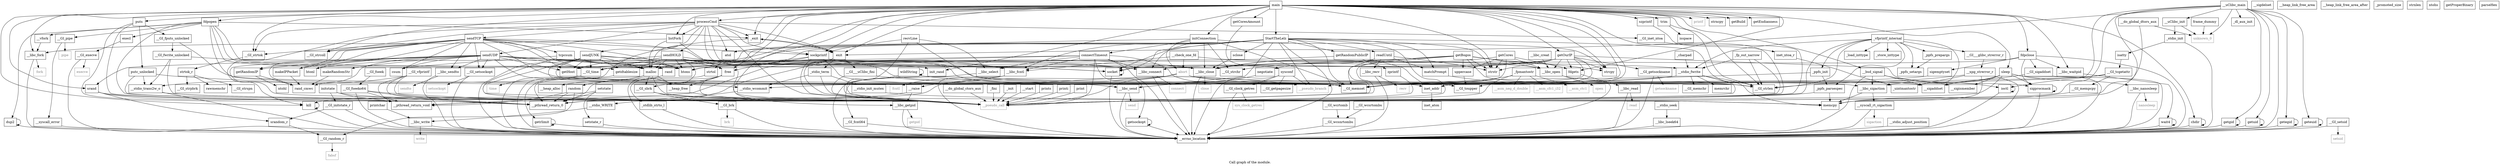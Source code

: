 digraph "Call graph of the module." {
  label="Call graph of the module.";
  node [shape=record];

  Node_kill [label="{kill}"];
  Node__vfprintf_internal [label="{_vfprintf_internal}"];
  Node___GI_pipe [label="{__GI_pipe}"];
  Node___libc_waitpid [label="{__libc_waitpid}"];
  Node___GI_vfprintf [label="{__GI_vfprintf}"];
  Node__ppfs_init [label="{_ppfs_init}"];
  Node___libc_fcntl [label="{__libc_fcntl}"];
  Node___libc_write [label="{__libc_write}"];
  Node___GI_fcntl64 [label="{__GI_fcntl64}"];
  Node_isspace [label="{isspace}"];
  Node_getRandomPublicIP [label="{getRandomPublicIP}"];
  Node_negotiate [label="{negotiate}"];
  Node_matchPrompt [label="{matchPrompt}"];
  Node_readUntil [label="{readUntil}"];
  Node__charpad [label="{_charpad}"];
  Node__fp_out_narrow [label="{_fp_out_narrow}"];
  Node_getRandomIP [label="{getRandomIP}"];
  Node__exit [label="{_exit}"];
  Node___libc_open [label="{__libc_open}"];
  Node_csum [label="{csum}"];
  Node_tcpcsum [label="{tcpcsum}"];
  Node_chdir [label="{chdir}"];
  Node_makeIPPacket [label="{makeIPPacket}"];
  Node___libc_creat [label="{__libc_creat}"];
  Node___GI_toupper [label="{__GI_toupper}"];
  Node___libc_close [label="{__libc_close}"];
  Node___errno_location [label="{__errno_location}"];
  Node_sclose [label="{sclose}"];
  Node_sendHOLD [label="{sendHOLD}"];
  Node_StartTheLelz [label="{StartTheLelz}"];
  Node_dup2 [label="{dup2}"];
  Node_sendUDP [label="{sendUDP}"];
  Node_puts [label="{puts}"];
  Node___libc_fork [label="{__libc_fork}"];
  Node___libc_read [label="{__libc_read}"];
  Node_processCmd [label="{processCmd}"];
  Node_getdtablesize [label="{getdtablesize}"];
  Node___stdio_wcommit [label="{__stdio_wcommit}"];
  Node_sendTCP [label="{sendTCP}"];
  Node_initConnection [label="{initConnection}"];
  Node___libc_select [label="{__libc_select}"];
  Node_printf [color="gray50", fontcolor="gray50", label="{printf}"];
  Node___libc_getpid [label="{__libc_getpid}"];
  Node_getOurIP [label="{getOurIP}"];
  Node___GI_setsid [label="{__GI_setsid}"];
  Node_sigprocmask [label="{sigprocmask}"];
  Node__stdio_init [label="{_stdio_init}"];
  Node_getrlimit [label="{getrlimit}"];
  Node___stdio_init_mutex [label="{__stdio_init_mutex}"];
  Node_ioctl [label="{ioctl}"];
  Node___GI_time [label="{__GI_time}"];
  Node_sendJUNK [label="{sendJUNK}"];
  Node_main [label="{main}"];
  Node___vfork [label="{__vfork}"];
  Node_inet_addr [label="{inet_addr}"];
  Node___libc_connect [label="{__libc_connect}"];
  Node___GI_getsockname [label="{__GI_getsockname}"];
  Node_getsockopt [label="{getsockopt}"];
  Node___sigdelset [label="{__sigdelset}"];
  Node___libc_recv [label="{__libc_recv}"];
  Node___libc_send [label="{__libc_send}"];
  Node___libc_sendto [label="{__libc_sendto}"];
  Node___GI_setsockopt [label="{__GI_setsockopt}"];
  Node_socket [label="{socket}"];
  Node___GI_sigaddset [label="{__GI_sigaddset}"];
  Node_sigemptyset [label="{sigemptyset}"];
  Node___bsd_signal [label="{__bsd_signal}"];
  Node___sigismember [label="{__sigismember}"];
  Node___sigaddset [label="{__sigaddset}"];
  Node_free [label="{free}"];
  Node___heap_alloc [label="{__heap_alloc}"];
  Node___heap_link_free_area [label="{__heap_link_free_area}"];
  Node___heap_link_free_area_after [label="{__heap_link_free_area_after}"];
  Node___heap_free [label="{__heap_free}"];
  Node_rand [label="{rand}"];
  Node_random [label="{random}"];
  Node_setstate [label="{setstate}"];
  Node_initstate [label="{initstate}"];
  Node_srand [label="{srand}"];
  Node_setstate_r [label="{setstate_r}"];
  Node___GI_random_r [label="{__GI_random_r}"];
  Node_srandom_r [label="{srandom_r}"];
  Node_brk [color="gray50", fontcolor="gray50", label="{brk}"];
  Node_abort [color="gray50", fontcolor="gray50", label="{abort}"];
  Node_fabsf [color="gray50", fontcolor="gray50", label="{fabsf}"];
  Node__ppfs_prepargs [label="{_ppfs_prepargs}"];
  Node__ppfs_setargs [label="{_ppfs_setargs}"];
  Node__promoted_size [label="{_promoted_size}"];
  Node__ppfs_parsespec [label="{_ppfs_parsespec}"];
  Node_putc_unlocked [label="{putc_unlocked}"];
  Node___GI_fputs_unlocked [label="{__GI_fputs_unlocked}"];
  Node___GI_fwrite_unlocked [label="{__GI_fwrite_unlocked}"];
  Node_memcpy [label="{memcpy}"];
  Node___GI_memset [label="{__GI_memset}"];
  Node___GI_strchr [label="{__GI_strchr}"];
  Node___GI_strcoll [label="{__GI_strcoll}"];
  Node_strcpy [label="{strcpy}"];
  Node___GI_strlen [label="{__GI_strlen}"];
  Node_strncpy [label="{strncpy}"];
  Node_strnlen [label="{strnlen}"];
  Node_strstr [label="{strstr}"];
  Node___GI___glibc_strerror_r [label="{__GI___glibc_strerror_r}"];
  Node___xpg_strerror_r [label="{__xpg_strerror_r}"];
  Node___GI_strtok [label="{__GI_strtok}"];
  Node_isatty [label="{isatty}"];
  Node___GI_tcgetattr [label="{__GI_tcgetattr}"];
  Node_ntohl [label="{ntohl}"];
  Node_ntohs [label="{ntohs}"];
  Node_htonl [label="{htonl}"];
  Node_htons [label="{htons}"];
  Node_inet_ntoa_r [label="{inet_ntoa_r}"];
  Node___GI_inet_ntoa [label="{__GI_inet_ntoa}"];
  Node___GI_initstate_r [label="{__GI_initstate_r}"];
  Node_atol [label="{atol}"];
  Node_strtol [label="{strtol}"];
  Node__stdlib_strto_l [label="{_stdlib_strto_l}"];
  Node_exit [label="{exit}"];
  Node_execl [label="{execl}"];
  Node_sleep [label="{sleep}"];
  Node_sysconf [label="{sysconf}"];
  Node___GI___uClibc_fini [label="{__GI___uClibc_fini}"];
  Node___pthread_return_0 [label="{__pthread_return_0}"];
  Node___pthread_return_void [label="{__pthread_return_void}"];
  Node___check_one_fd [label="{__check_one_fd}"];
  Node___uClibc_init [label="{__uClibc_init}"];
  Node___uClibc_main [label="{__uClibc_main}"];
  Node___syscall_error [label="{__syscall_error}"];
  Node___libc_sigaction [label="{__libc_sigaction}"];
  Node___syscall_rt_sigaction [label="{__syscall_rt_sigaction}"];
  Node___GI_clock_getres [label="{__GI_clock_getres}"];
  Node___GI_execve [label="{__GI_execve}"];
  Node_getegid [label="{getegid}"];
  Node_geteuid [label="{geteuid}"];
  Node_getgid [label="{getgid}"];
  Node___GI_getpagesize [label="{__GI_getpagesize}"];
  Node_getuid [label="{getuid}"];
  Node___libc_nanosleep [label="{__libc_nanosleep}"];
  Node___GI_sbrk [label="{__GI_sbrk}"];
  Node_wait4 [label="{wait4}"];
  Node___GI_wcrtomb [label="{__GI_wcrtomb}"];
  Node___GI_wcsrtombs [label="{__GI_wcsrtombs}"];
  Node___GI_wcsnrtombs [label="{__GI_wcsnrtombs}"];
  Node___stdio_WRITE [label="{__stdio_WRITE}"];
  Node___stdio_fwrite [label="{__stdio_fwrite}"];
  Node___stdio_trans2w_o [label="{__stdio_trans2w_o}"];
  Node__load_inttype [label="{_load_inttype}"];
  Node__store_inttype [label="{_store_inttype}"];
  Node__uintmaxtostr [label="{_uintmaxtostr}"];
  Node__fpmaxtostr [label="{_fpmaxtostr}"];
  Node___GI_memchr [label="{__GI_memchr}"];
  Node___GI_mempcpy [label="{__GI_mempcpy}"];
  Node_memrchr [label="{memrchr}"];
  Node_strtok_r [label="{strtok_r}"];
  Node___GI_strpbrk [label="{__GI_strpbrk}"];
  Node_inet_aton [label="{inet_aton}"];
  Node_abort [label="{abort}"];
  Node__dl_aux_init [label="{_dl_aux_init}"];
  Node___GI_brk [label="{__GI_brk}"];
  Node___GI_fseek [label="{__GI_fseek}"];
  Node___GI_fseeko64 [label="{__GI_fseeko64}"];
  Node___stdio_adjust_position [label="{__stdio_adjust_position}"];
  Node___stdio_seek [label="{__stdio_seek}"];
  Node_rawmemchr [label="{rawmemchr}"];
  Node___GI_strspn [label="{__GI_strspn}"];
  Node___raise [label="{__raise}"];
  Node___libc_lseek64 [label="{__libc_lseek64}"];
  Node___do_global_ctors_aux [label="{__do_global_ctors_aux}"];
  Node__fini [label="{_fini}"];
  Node___asm_neg_d_double [color="gray50", fontcolor="gray50", label="{__asm_neg_d_double}"];
  Node___asm_cfc1_i32 [color="gray50", fontcolor="gray50", label="{__asm_cfc1_i32}"];
  Node___asm_ctc1 [color="gray50", fontcolor="gray50", label="{__asm_ctc1}"];
  Node_unknown_0 [color="gray50", fontcolor="gray50", label="{unknown_0}"];
  Node_pipe [color="gray50", fontcolor="gray50", label="{pipe}"];
  Node_fcntl [color="gray50", fontcolor="gray50", label="{fcntl}"];
  Node_close [color="gray50", fontcolor="gray50", label="{close}"];
  Node_fork [color="gray50", fontcolor="gray50", label="{fork}"];
  Node_getpid [color="gray50", fontcolor="gray50", label="{getpid}"];
  Node_open [color="gray50", fontcolor="gray50", label="{open}"];
  Node_read [color="gray50", fontcolor="gray50", label="{read}"];
  Node_setsid [color="gray50", fontcolor="gray50", label="{setsid}"];
  Node_time [color="gray50", fontcolor="gray50", label="{time}"];
  Node_write [color="gray50", fontcolor="gray50", label="{write}"];
  Node_connect [color="gray50", fontcolor="gray50", label="{connect}"];
  Node_getsockname [color="gray50", fontcolor="gray50", label="{getsockname}"];
  Node_recv [color="gray50", fontcolor="gray50", label="{recv}"];
  Node_send [color="gray50", fontcolor="gray50", label="{send}"];
  Node_sendto [color="gray50", fontcolor="gray50", label="{sendto}"];
  Node_setsockopt [color="gray50", fontcolor="gray50", label="{setsockopt}"];
  Node_sigaction [color="gray50", fontcolor="gray50", label="{sigaction}"];
  Node_sys_clock_getres [color="gray50", fontcolor="gray50", label="{sys_clock_getres}"];
  Node_execve [color="gray50", fontcolor="gray50", label="{execve}"];
  Node_nanosleep [color="gray50", fontcolor="gray50", label="{nanosleep}"];
  Node_malloc [label="{malloc}"];
  Node___pseudo_call [color="gray50", fontcolor="gray50", label="{__pseudo_call}"];
  Node___pseudo_branch [color="gray50", fontcolor="gray50", label="{__pseudo_branch}"];
  Node__init [label="{_init}"];
  Node___do_global_dtors_aux [label="{__do_global_dtors_aux}"];
  Node_frame_dummy [label="{frame_dummy}"];
  Node___start [label="{__start}"];
  Node_getProperBinary [label="{getProperBinary}"];
  Node_getBuild [label="{getBuild}"];
  Node_getCoresAmount [label="{getCoresAmount}"];
  Node_getEndianness [label="{getEndianness}"];
  Node_init_rand [label="{init_rand}"];
  Node_rand_cmwc [label="{rand_cmwc}"];
  Node_trim [label="{trim}"];
  Node_printchar [label="{printchar}"];
  Node_prints [label="{prints}"];
  Node_printi [label="{printi}"];
  Node_print [label="{print}"];
  Node__stdio_term [label="{_stdio_term}"];
  Node_zprintf [label="{zprintf}"];
  Node_szprintf [label="{szprintf}"];
  Node_sockprintf [label="{sockprintf}"];
  Node_fdpopen [label="{fdpopen}"];
  Node_fdpclose [label="{fdpclose}"];
  Node_fdgets [label="{fdgets}"];
  Node_parseHex [label="{parseHex}"];
  Node_wildString [label="{wildString}"];
  Node_getHost [label="{getHost}"];
  Node_uppercase [label="{uppercase}"];
  Node_getBogos [label="{getBogos}"];
  Node_getCores [label="{getCores}"];
  Node_makeRandomStr [label="{makeRandomStr}"];
  Node_recvLine [label="{recvLine}"];
  Node_connectTimeout [label="{connectTimeout}"];
  Node_listFork [label="{listFork}"];
  Node_kill -> Node_kill;
  Node_kill -> Node___errno_location;
  Node__vfprintf_internal -> Node__ppfs_init;
  Node__vfprintf_internal -> Node__ppfs_prepargs;
  Node__vfprintf_internal -> Node__ppfs_setargs;
  Node__vfprintf_internal -> Node__ppfs_parsespec;
  Node__vfprintf_internal -> Node___GI_strlen;
  Node__vfprintf_internal -> Node___GI___glibc_strerror_r;
  Node__vfprintf_internal -> Node___stdio_fwrite;
  Node__vfprintf_internal -> Node__load_inttype;
  Node__vfprintf_internal -> Node__store_inttype;
  Node__vfprintf_internal -> Node__uintmaxtostr;
  Node__vfprintf_internal -> Node___pseudo_call;
  Node___GI_pipe -> Node___syscall_error;
  Node___GI_pipe -> Node_pipe;
  Node___libc_waitpid -> Node_wait4;
  Node___GI_vfprintf -> Node___pthread_return_0;
  Node___GI_vfprintf -> Node___pthread_return_void;
  Node___GI_vfprintf -> Node___stdio_trans2w_o;
  Node___GI_vfprintf -> Node___pseudo_call;
  Node__ppfs_init -> Node__ppfs_parsespec;
  Node__ppfs_init -> Node___GI_memset;
  Node___libc_fcntl -> Node___GI_fcntl64;
  Node___libc_fcntl -> Node___errno_location;
  Node___libc_fcntl -> Node_fcntl;
  Node___libc_write -> Node___errno_location;
  Node___libc_write -> Node_write;
  Node___GI_fcntl64 -> Node___errno_location;
  Node_getRandomPublicIP -> Node_inet_addr;
  Node_getRandomPublicIP -> Node_rand;
  Node_getRandomPublicIP -> Node_zprintf;
  Node_negotiate -> Node___libc_send;
  Node_matchPrompt -> Node___GI_strlen;
  Node_readUntil -> Node_negotiate;
  Node_readUntil -> Node_matchPrompt;
  Node_readUntil -> Node___libc_recv;
  Node_readUntil -> Node_strstr;
  Node_readUntil -> Node___pseudo_call;
  Node__charpad -> Node___stdio_fwrite;
  Node__fp_out_narrow -> Node___GI_strlen;
  Node__fp_out_narrow -> Node___stdio_fwrite;
  Node__fp_out_narrow -> Node___pseudo_call;
  Node_getRandomIP -> Node_ntohl;
  Node_getRandomIP -> Node_rand_cmwc;
  Node__exit -> Node___errno_location;
  Node__exit -> Node_exit;
  Node___libc_open -> Node___errno_location;
  Node___libc_open -> Node_open;
  Node_tcpcsum -> Node_csum;
  Node_tcpcsum -> Node_free;
  Node_tcpcsum -> Node_memcpy;
  Node_tcpcsum -> Node_htons;
  Node_tcpcsum -> Node_malloc;
  Node_chdir -> Node_chdir;
  Node_chdir -> Node___errno_location;
  Node_makeIPPacket -> Node_rand_cmwc;
  Node___libc_creat -> Node___libc_open;
  Node___libc_close -> Node___errno_location;
  Node___libc_close -> Node_close;
  Node_sclose -> Node___libc_close;
  Node_sendHOLD -> Node___libc_fcntl;
  Node_sendHOLD -> Node___libc_close;
  Node_sendHOLD -> Node___errno_location;
  Node_sendHOLD -> Node_getdtablesize;
  Node_sendHOLD -> Node___GI_time;
  Node_sendHOLD -> Node___libc_connect;
  Node_sendHOLD -> Node___GI_memset;
  Node_sendHOLD -> Node_htons;
  Node_sendHOLD -> Node_malloc;
  Node_sendHOLD -> Node___pseudo_call;
  Node_sendHOLD -> Node_getHost;
  Node_StartTheLelz -> Node___libc_fcntl;
  Node_StartTheLelz -> Node_getRandomPublicIP;
  Node_StartTheLelz -> Node_matchPrompt;
  Node_StartTheLelz -> Node_readUntil;
  Node_StartTheLelz -> Node___errno_location;
  Node_StartTheLelz -> Node_sclose;
  Node_StartTheLelz -> Node_getdtablesize;
  Node_StartTheLelz -> Node___GI_time;
  Node_StartTheLelz -> Node___libc_connect;
  Node_StartTheLelz -> Node___libc_send;
  Node_StartTheLelz -> Node_socket;
  Node_StartTheLelz -> Node___GI_memset;
  Node_StartTheLelz -> Node___GI_strlen;
  Node_StartTheLelz -> Node_strstr;
  Node_StartTheLelz -> Node_htons;
  Node_StartTheLelz -> Node_malloc;
  Node_StartTheLelz -> Node___pseudo_call;
  Node_StartTheLelz -> Node___pseudo_branch;
  Node_dup2 -> Node___errno_location;
  Node_dup2 -> Node_dup2;
  Node_sendUDP -> Node_getRandomIP;
  Node_sendUDP -> Node_csum;
  Node_sendUDP -> Node_makeIPPacket;
  Node_sendUDP -> Node___GI_time;
  Node_sendUDP -> Node___libc_sendto;
  Node_sendUDP -> Node___GI_setsockopt;
  Node_sendUDP -> Node_socket;
  Node_sendUDP -> Node_rand;
  Node_sendUDP -> Node_srand;
  Node_sendUDP -> Node___GI_memset;
  Node_sendUDP -> Node_htonl;
  Node_sendUDP -> Node_htons;
  Node_sendUDP -> Node_malloc;
  Node_sendUDP -> Node___pseudo_call;
  Node_sendUDP -> Node_init_rand;
  Node_sendUDP -> Node_rand_cmwc;
  Node_sendUDP -> Node_getHost;
  Node_sendUDP -> Node_makeRandomStr;
  Node_puts -> Node_putc_unlocked;
  Node_puts -> Node___GI_fputs_unlocked;
  Node_puts -> Node___pthread_return_0;
  Node_puts -> Node___pthread_return_void;
  Node___libc_fork -> Node___errno_location;
  Node___libc_fork -> Node_fork;
  Node___libc_read -> Node___errno_location;
  Node___libc_read -> Node_read;
  Node_processCmd -> Node_kill;
  Node_processCmd -> Node__exit;
  Node_processCmd -> Node___libc_close;
  Node_processCmd -> Node_sendHOLD;
  Node_processCmd -> Node_sendUDP;
  Node_processCmd -> Node_sendTCP;
  Node_processCmd -> Node_sendJUNK;
  Node_processCmd -> Node___GI_strchr;
  Node_processCmd -> Node___GI_strcoll;
  Node_processCmd -> Node___GI_strtok;
  Node_processCmd -> Node___GI_inet_ntoa;
  Node_processCmd -> Node_atol;
  Node_processCmd -> Node_exit;
  Node_processCmd -> Node___pseudo_call;
  Node_processCmd -> Node_sockprintf;
  Node_processCmd -> Node_listFork;
  Node_getdtablesize -> Node_getrlimit;
  Node___stdio_wcommit -> Node___stdio_WRITE;
  Node_sendTCP -> Node_getRandomIP;
  Node_sendTCP -> Node_csum;
  Node_sendTCP -> Node_tcpcsum;
  Node_sendTCP -> Node_makeIPPacket;
  Node_sendTCP -> Node___GI_time;
  Node_sendTCP -> Node___libc_sendto;
  Node_sendTCP -> Node___GI_setsockopt;
  Node_sendTCP -> Node_socket;
  Node_sendTCP -> Node___GI_memset;
  Node_sendTCP -> Node___GI_strcoll;
  Node_sendTCP -> Node___GI_strtok;
  Node_sendTCP -> Node_htonl;
  Node_sendTCP -> Node_htons;
  Node_sendTCP -> Node_rand_cmwc;
  Node_sendTCP -> Node_sockprintf;
  Node_sendTCP -> Node_getHost;
  Node_initConnection -> Node___libc_close;
  Node_initConnection -> Node_socket;
  Node_initConnection -> Node___GI_memset;
  Node_initConnection -> Node___GI_strchr;
  Node_initConnection -> Node_strcpy;
  Node_initConnection -> Node_atol;
  Node_initConnection -> Node_abort;
  Node_initConnection -> Node_connectTimeout;
  Node___libc_select -> Node___errno_location;
  Node___libc_getpid -> Node___errno_location;
  Node___libc_getpid -> Node_getpid;
  Node_getOurIP -> Node___libc_open;
  Node_getOurIP -> Node___libc_close;
  Node_getOurIP -> Node_ioctl;
  Node_getOurIP -> Node_inet_addr;
  Node_getOurIP -> Node___libc_connect;
  Node_getOurIP -> Node___GI_getsockname;
  Node_getOurIP -> Node_socket;
  Node_getOurIP -> Node___GI_memset;
  Node_getOurIP -> Node_strcpy;
  Node_getOurIP -> Node_strstr;
  Node_getOurIP -> Node_htons;
  Node_getOurIP -> Node_fdgets;
  Node___GI_setsid -> Node___errno_location;
  Node___GI_setsid -> Node_setsid;
  Node_sigprocmask -> Node___errno_location;
  Node_sigprocmask -> Node_sigprocmask;
  Node__stdio_init -> Node___errno_location;
  Node__stdio_init -> Node_isatty;
  Node_getrlimit -> Node___errno_location;
  Node_getrlimit -> Node_getrlimit;
  Node___stdio_init_mutex -> Node_memcpy;
  Node_ioctl -> Node___errno_location;
  Node_ioctl -> Node_ioctl;
  Node___GI_time -> Node___errno_location;
  Node___GI_time -> Node_time;
  Node_sendJUNK -> Node___libc_fcntl;
  Node_sendJUNK -> Node___libc_close;
  Node_sendJUNK -> Node___errno_location;
  Node_sendJUNK -> Node_getdtablesize;
  Node_sendJUNK -> Node___GI_time;
  Node_sendJUNK -> Node___libc_connect;
  Node_sendJUNK -> Node___libc_send;
  Node_sendJUNK -> Node___GI_memset;
  Node_sendJUNK -> Node_htons;
  Node_sendJUNK -> Node_malloc;
  Node_sendJUNK -> Node___pseudo_call;
  Node_sendJUNK -> Node_getHost;
  Node_main -> Node_kill;
  Node_main -> Node___libc_waitpid;
  Node_main -> Node__exit;
  Node_main -> Node_chdir;
  Node_main -> Node___GI_toupper;
  Node_main -> Node_StartTheLelz;
  Node_main -> Node_puts;
  Node_main -> Node___libc_fork;
  Node_main -> Node_processCmd;
  Node_main -> Node_initConnection;
  Node_main -> Node_printf;
  Node_main -> Node___libc_getpid;
  Node_main -> Node_getOurIP;
  Node_main -> Node___GI_time;
  Node_main -> Node___bsd_signal;
  Node_main -> Node_free;
  Node_main -> Node_srand;
  Node_main -> Node___GI_memset;
  Node_main -> Node___GI_strcoll;
  Node_main -> Node_strcpy;
  Node_main -> Node___GI_strlen;
  Node_main -> Node_strncpy;
  Node_main -> Node_strstr;
  Node_main -> Node___GI_strtok;
  Node_main -> Node_exit;
  Node_main -> Node_sleep;
  Node_main -> Node_malloc;
  Node_main -> Node___pseudo_call;
  Node_main -> Node_getBuild;
  Node_main -> Node_getCoresAmount;
  Node_main -> Node_getEndianness;
  Node_main -> Node_init_rand;
  Node_main -> Node_trim;
  Node_main -> Node_szprintf;
  Node_main -> Node_sockprintf;
  Node_main -> Node_fdpopen;
  Node_main -> Node_fdpclose;
  Node_main -> Node_fdgets;
  Node_main -> Node_listFork;
  Node___vfork -> Node___libc_fork;
  Node_inet_addr -> Node_inet_aton;
  Node___libc_connect -> Node___errno_location;
  Node___libc_connect -> Node_connect;
  Node___GI_getsockname -> Node___errno_location;
  Node___GI_getsockname -> Node_getsockname;
  Node_getsockopt -> Node___errno_location;
  Node_getsockopt -> Node_getsockopt;
  Node___libc_recv -> Node___errno_location;
  Node___libc_recv -> Node_recv;
  Node___libc_send -> Node___errno_location;
  Node___libc_send -> Node_send;
  Node___libc_sendto -> Node___errno_location;
  Node___libc_sendto -> Node_sendto;
  Node___GI_setsockopt -> Node___errno_location;
  Node___GI_setsockopt -> Node_setsockopt;
  Node_socket -> Node___errno_location;
  Node_socket -> Node_socket;
  Node___GI_sigaddset -> Node___errno_location;
  Node___GI_sigaddset -> Node___sigaddset;
  Node_sigemptyset -> Node___GI_memset;
  Node___bsd_signal -> Node___errno_location;
  Node___bsd_signal -> Node___sigismember;
  Node___bsd_signal -> Node___sigaddset;
  Node___bsd_signal -> Node___libc_sigaction;
  Node_free -> Node___heap_free;
  Node_free -> Node___pthread_return_0;
  Node_free -> Node___GI_sbrk;
  Node_free -> Node___pseudo_call;
  Node___heap_free -> Node___pseudo_call;
  Node_rand -> Node_random;
  Node_random -> Node___GI_random_r;
  Node_random -> Node___pthread_return_0;
  Node_random -> Node___pthread_return_void;
  Node_setstate -> Node_setstate_r;
  Node_setstate -> Node___pthread_return_0;
  Node_setstate -> Node___pthread_return_void;
  Node_initstate -> Node___GI_initstate_r;
  Node_initstate -> Node___pthread_return_0;
  Node_initstate -> Node___pthread_return_void;
  Node_srand -> Node_srandom_r;
  Node_srand -> Node___pthread_return_0;
  Node_srand -> Node___pthread_return_void;
  Node_setstate_r -> Node___errno_location;
  Node___GI_random_r -> Node_fabsf;
  Node_srandom_r -> Node___GI_random_r;
  Node__ppfs_prepargs -> Node__ppfs_setargs;
  Node__ppfs_parsespec -> Node_memcpy;
  Node__ppfs_parsespec -> Node___pseudo_call;
  Node_putc_unlocked -> Node___stdio_wcommit;
  Node_putc_unlocked -> Node___stdio_trans2w_o;
  Node_putc_unlocked -> Node___pseudo_call;
  Node___GI_fputs_unlocked -> Node___GI_fwrite_unlocked;
  Node___GI_fputs_unlocked -> Node___GI_strlen;
  Node___GI_fwrite_unlocked -> Node___stdio_fwrite;
  Node___GI_fwrite_unlocked -> Node___stdio_trans2w_o;
  Node___GI_fwrite_unlocked -> Node___pseudo_call;
  Node___GI___glibc_strerror_r -> Node___xpg_strerror_r;
  Node___xpg_strerror_r -> Node___errno_location;
  Node___xpg_strerror_r -> Node_memcpy;
  Node___xpg_strerror_r -> Node___GI_strlen;
  Node___xpg_strerror_r -> Node__uintmaxtostr;
  Node___GI_strtok -> Node_strtok_r;
  Node_isatty -> Node___GI_tcgetattr;
  Node___GI_tcgetattr -> Node_ioctl;
  Node___GI_tcgetattr -> Node___GI_memset;
  Node___GI_tcgetattr -> Node___GI_mempcpy;
  Node_inet_ntoa_r -> Node__uintmaxtostr;
  Node___GI_inet_ntoa -> Node_inet_ntoa_r;
  Node___GI_initstate_r -> Node___errno_location;
  Node___GI_initstate_r -> Node_srandom_r;
  Node_atol -> Node_strtol;
  Node_strtol -> Node__stdlib_strto_l;
  Node__stdlib_strto_l -> Node___errno_location;
  Node_exit -> Node__exit;
  Node_exit -> Node___GI___uClibc_fini;
  Node_exit -> Node___pthread_return_0;
  Node_exit -> Node___pthread_return_void;
  Node_exit -> Node___pseudo_call;
  Node_exit -> Node__stdio_term;
  Node_execl -> Node___GI_execve;
  Node_sleep -> Node___errno_location;
  Node_sleep -> Node_sigprocmask;
  Node_sleep -> Node___sigismember;
  Node_sleep -> Node___sigaddset;
  Node_sleep -> Node___libc_sigaction;
  Node_sleep -> Node___libc_nanosleep;
  Node_sleep -> Node___pseudo_call;
  Node_sysconf -> Node___errno_location;
  Node_sysconf -> Node___GI_clock_getres;
  Node_sysconf -> Node___GI_getpagesize;
  Node_sysconf -> Node___pseudo_branch;
  Node___GI___uClibc_fini -> Node___pseudo_call;
  Node___GI___uClibc_fini -> Node___pseudo_branch;
  Node___check_one_fd -> Node___libc_fcntl;
  Node___check_one_fd -> Node___libc_open;
  Node___check_one_fd -> Node_abort;
  Node___uClibc_init -> Node__stdio_init;
  Node___uClibc_init -> Node_unknown_0;
  Node___uClibc_main -> Node___errno_location;
  Node___uClibc_main -> Node_memcpy;
  Node___uClibc_main -> Node___GI_memset;
  Node___uClibc_main -> Node_exit;
  Node___uClibc_main -> Node___uClibc_init;
  Node___uClibc_main -> Node_getegid;
  Node___uClibc_main -> Node_geteuid;
  Node___uClibc_main -> Node_getgid;
  Node___uClibc_main -> Node_getuid;
  Node___uClibc_main -> Node__dl_aux_init;
  Node___uClibc_main -> Node_unknown_0;
  Node___uClibc_main -> Node___pseudo_call;
  Node___syscall_error -> Node___errno_location;
  Node___libc_sigaction -> Node_memcpy;
  Node___libc_sigaction -> Node___syscall_rt_sigaction;
  Node___syscall_rt_sigaction -> Node___errno_location;
  Node___syscall_rt_sigaction -> Node_sigaction;
  Node___GI_clock_getres -> Node___errno_location;
  Node___GI_clock_getres -> Node_sys_clock_getres;
  Node___GI_execve -> Node___errno_location;
  Node___GI_execve -> Node_execve;
  Node_getegid -> Node___errno_location;
  Node_getegid -> Node_getegid;
  Node_geteuid -> Node___errno_location;
  Node_geteuid -> Node_geteuid;
  Node_getgid -> Node___errno_location;
  Node_getgid -> Node_getgid;
  Node_getuid -> Node___errno_location;
  Node_getuid -> Node_getuid;
  Node___libc_nanosleep -> Node___errno_location;
  Node___libc_nanosleep -> Node_nanosleep;
  Node___GI_sbrk -> Node___GI_brk;
  Node___GI_sbrk -> Node___pseudo_call;
  Node_wait4 -> Node___errno_location;
  Node_wait4 -> Node_wait4;
  Node___GI_wcrtomb -> Node___GI_wcsnrtombs;
  Node___GI_wcsrtombs -> Node___GI_wcsnrtombs;
  Node___GI_wcsnrtombs -> Node___errno_location;
  Node___stdio_WRITE -> Node___libc_write;
  Node___stdio_fwrite -> Node___stdio_wcommit;
  Node___stdio_fwrite -> Node_memcpy;
  Node___stdio_fwrite -> Node___GI_memchr;
  Node___stdio_fwrite -> Node_memrchr;
  Node___stdio_fwrite -> Node___pseudo_call;
  Node___stdio_fwrite -> Node___pseudo_branch;
  Node___stdio_trans2w_o -> Node___errno_location;
  Node___stdio_trans2w_o -> Node___pseudo_call;
  Node__fpmaxtostr -> Node___GI_memset;
  Node__fpmaxtostr -> Node___asm_neg_d_double;
  Node__fpmaxtostr -> Node___asm_cfc1_i32;
  Node__fpmaxtostr -> Node___asm_ctc1;
  Node__fpmaxtostr -> Node___pseudo_call;
  Node___GI_mempcpy -> Node_memcpy;
  Node_strtok_r -> Node___GI_strpbrk;
  Node_strtok_r -> Node_rawmemchr;
  Node_strtok_r -> Node___GI_strspn;
  Node_abort -> Node_sigprocmask;
  Node_abort -> Node___sigaddset;
  Node_abort -> Node___pthread_return_0;
  Node_abort -> Node___libc_sigaction;
  Node_abort -> Node___raise;
  Node_abort -> Node___pseudo_call;
  Node___GI_brk -> Node___errno_location;
  Node___GI_brk -> Node_brk;
  Node___GI_fseek -> Node___GI_fseeko64;
  Node___GI_fseeko64 -> Node___errno_location;
  Node___GI_fseeko64 -> Node___pthread_return_0;
  Node___GI_fseeko64 -> Node___pthread_return_void;
  Node___GI_fseeko64 -> Node___pseudo_call;
  Node___stdio_adjust_position -> Node___errno_location;
  Node___stdio_seek -> Node___libc_lseek64;
  Node___raise -> Node_kill;
  Node___raise -> Node___libc_getpid;
  Node___libc_lseek64 -> Node___errno_location;
  Node___do_global_ctors_aux -> Node___pseudo_call;
  Node__fini -> Node___pseudo_call;
  Node_malloc -> Node___heap_alloc;
  Node_malloc -> Node___heap_free;
  Node_malloc -> Node___pthread_return_0;
  Node_malloc -> Node___GI_sbrk;
  Node_malloc -> Node___pseudo_call;
  Node__init -> Node___pseudo_call;
  Node___do_global_dtors_aux -> Node_unknown_0;
  Node___do_global_dtors_aux -> Node___pseudo_call;
  Node_frame_dummy -> Node_unknown_0;
  Node___start -> Node___pseudo_call;
  Node_getCoresAmount -> Node_sysconf;
  Node_trim -> Node_isspace;
  Node_trim -> Node___GI_strlen;
  Node_printchar -> Node___libc_write;
  Node_prints -> Node___pseudo_call;
  Node_printi -> Node___pseudo_call;
  Node_print -> Node___pseudo_call;
  Node__stdio_term -> Node___stdio_wcommit;
  Node__stdio_term -> Node___stdio_init_mutex;
  Node__stdio_term -> Node___pseudo_call;
  Node_zprintf -> Node___pseudo_call;
  Node_szprintf -> Node___pseudo_call;
  Node_sockprintf -> Node___libc_send;
  Node_sockprintf -> Node_free;
  Node_sockprintf -> Node___GI_memset;
  Node_sockprintf -> Node___GI_strlen;
  Node_sockprintf -> Node_malloc;
  Node_sockprintf -> Node___pseudo_call;
  Node_fdpopen -> Node___GI_pipe;
  Node_fdpopen -> Node__exit;
  Node_fdpopen -> Node___libc_close;
  Node_fdpopen -> Node_dup2;
  Node_fdpopen -> Node_getdtablesize;
  Node_fdpopen -> Node___vfork;
  Node_fdpopen -> Node___GI_memset;
  Node_fdpopen -> Node_execl;
  Node_fdpopen -> Node_malloc;
  Node_fdpopen -> Node___pseudo_call;
  Node_fdpclose -> Node___libc_waitpid;
  Node_fdpclose -> Node___libc_close;
  Node_fdpclose -> Node___errno_location;
  Node_fdpclose -> Node_sigprocmask;
  Node_fdpclose -> Node___GI_sigaddset;
  Node_fdpclose -> Node_sigemptyset;
  Node_fdgets -> Node___libc_read;
  Node_wildString -> Node___GI_toupper;
  Node_wildString -> Node___pseudo_call;
  Node_wildString -> Node_wildString;
  Node_getHost -> Node_inet_addr;
  Node_uppercase -> Node___GI_toupper;
  Node_getBogos -> Node___libc_open;
  Node_getBogos -> Node___libc_close;
  Node_getBogos -> Node___GI_memset;
  Node_getBogos -> Node___GI_strchr;
  Node_getBogos -> Node_strcpy;
  Node_getBogos -> Node___GI_strlen;
  Node_getBogos -> Node_strstr;
  Node_getBogos -> Node___pseudo_call;
  Node_getBogos -> Node_fdgets;
  Node_getBogos -> Node_uppercase;
  Node_getCores -> Node___libc_open;
  Node_getCores -> Node___libc_close;
  Node_getCores -> Node___GI_memset;
  Node_getCores -> Node_strstr;
  Node_getCores -> Node_fdgets;
  Node_getCores -> Node_uppercase;
  Node_makeRandomStr -> Node_rand_cmwc;
  Node_recvLine -> Node___libc_select;
  Node_recvLine -> Node___GI_memset;
  Node_recvLine -> Node___pseudo_call;
  Node_recvLine -> Node_sockprintf;
  Node_connectTimeout -> Node___libc_fcntl;
  Node_connectTimeout -> Node___errno_location;
  Node_connectTimeout -> Node___libc_select;
  Node_connectTimeout -> Node___libc_connect;
  Node_connectTimeout -> Node_getsockopt;
  Node_connectTimeout -> Node___GI_memset;
  Node_connectTimeout -> Node_htons;
  Node_connectTimeout -> Node___pseudo_call;
  Node_connectTimeout -> Node_getHost;
  Node_listFork -> Node___libc_fork;
  Node_listFork -> Node_free;
  Node_listFork -> Node_malloc;
}
